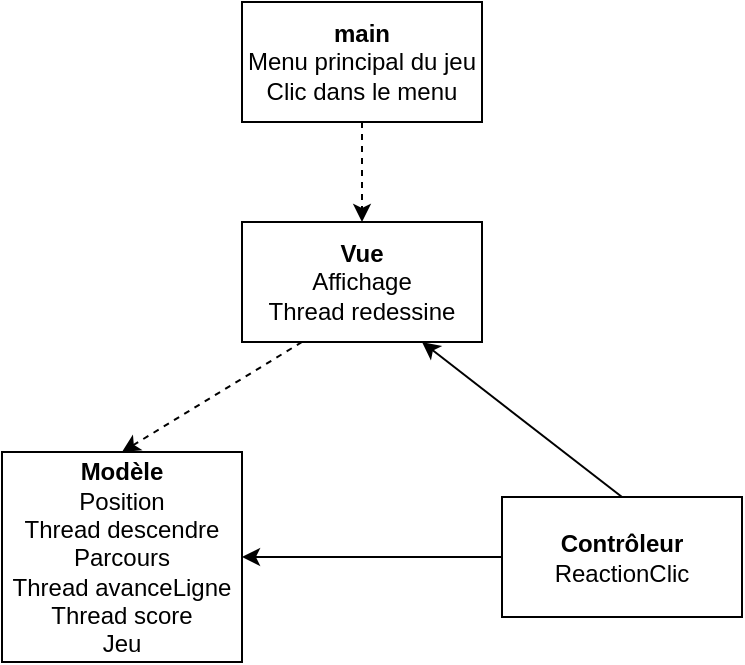 <mxfile version="23.1.1" type="device">
  <diagram name="Page-1" id="GVxutM5WPWlsvHjFawSS">
    <mxGraphModel dx="954" dy="647" grid="1" gridSize="10" guides="1" tooltips="1" connect="1" arrows="1" fold="1" page="1" pageScale="1" pageWidth="827" pageHeight="1169" math="0" shadow="0">
      <root>
        <mxCell id="0" />
        <mxCell id="1" parent="0" />
        <mxCell id="GOnJYGbidh557vje_k1i-1" value="&lt;b&gt;Vue&lt;/b&gt;&lt;br&gt;Affichage&lt;br&gt;Thread redessine" style="rounded=0;whiteSpace=wrap;html=1;" parent="1" vertex="1">
          <mxGeometry x="360" y="310" width="120" height="60" as="geometry" />
        </mxCell>
        <mxCell id="GOnJYGbidh557vje_k1i-2" value="&lt;b&gt;Contrôleur&lt;/b&gt;&lt;br&gt;ReactionClic" style="rounded=0;whiteSpace=wrap;html=1;" parent="1" vertex="1">
          <mxGeometry x="490" y="447.5" width="120" height="60" as="geometry" />
        </mxCell>
        <mxCell id="GOnJYGbidh557vje_k1i-3" value="&lt;b&gt;Modèle&lt;/b&gt;&lt;br&gt;Position&lt;br&gt;Thread descendre&lt;br&gt;Parcours&lt;br&gt;Thread avanceLigne&lt;br&gt;Thread score&lt;br&gt;Jeu" style="rounded=0;whiteSpace=wrap;html=1;" parent="1" vertex="1">
          <mxGeometry x="240" y="425" width="120" height="105" as="geometry" />
        </mxCell>
        <mxCell id="GOnJYGbidh557vje_k1i-4" value="" style="endArrow=classic;html=1;rounded=0;entryX=0.75;entryY=1;entryDx=0;entryDy=0;exitX=0.5;exitY=0;exitDx=0;exitDy=0;" parent="1" source="GOnJYGbidh557vje_k1i-2" target="GOnJYGbidh557vje_k1i-1" edge="1">
          <mxGeometry width="50" height="50" relative="1" as="geometry">
            <mxPoint x="540" y="440" as="sourcePoint" />
            <mxPoint x="590" y="390" as="targetPoint" />
          </mxGeometry>
        </mxCell>
        <mxCell id="GOnJYGbidh557vje_k1i-5" value="" style="endArrow=classic;html=1;rounded=0;exitX=0;exitY=0.5;exitDx=0;exitDy=0;" parent="1" source="GOnJYGbidh557vje_k1i-2" target="GOnJYGbidh557vje_k1i-3" edge="1">
          <mxGeometry width="50" height="50" relative="1" as="geometry">
            <mxPoint x="480" y="480" as="sourcePoint" />
            <mxPoint x="396" y="410" as="targetPoint" />
          </mxGeometry>
        </mxCell>
        <mxCell id="GOnJYGbidh557vje_k1i-8" value="" style="endArrow=classic;html=1;rounded=0;exitX=0.25;exitY=1;exitDx=0;exitDy=0;entryX=0.5;entryY=0;entryDx=0;entryDy=0;dashed=1;" parent="1" source="GOnJYGbidh557vje_k1i-1" target="GOnJYGbidh557vje_k1i-3" edge="1">
          <mxGeometry width="50" height="50" relative="1" as="geometry">
            <mxPoint x="360" y="339.5" as="sourcePoint" />
            <mxPoint x="240" y="339.5" as="targetPoint" />
          </mxGeometry>
        </mxCell>
        <mxCell id="Y2KNJluna97dK8gVUAUL-2" style="edgeStyle=orthogonalEdgeStyle;rounded=0;orthogonalLoop=1;jettySize=auto;html=1;entryX=0.5;entryY=0;entryDx=0;entryDy=0;dashed=1;" edge="1" parent="1" source="Y2KNJluna97dK8gVUAUL-1" target="GOnJYGbidh557vje_k1i-1">
          <mxGeometry relative="1" as="geometry" />
        </mxCell>
        <mxCell id="Y2KNJluna97dK8gVUAUL-1" value="&lt;b&gt;main&lt;/b&gt;&lt;br&gt;&lt;span style=&quot;white-space: pre;&quot;&gt;Menu principal du jeu&lt;br/&gt;&lt;/span&gt;Clic dans le menu" style="rounded=0;whiteSpace=wrap;html=1;" vertex="1" parent="1">
          <mxGeometry x="360" y="200" width="120" height="60" as="geometry" />
        </mxCell>
      </root>
    </mxGraphModel>
  </diagram>
</mxfile>
